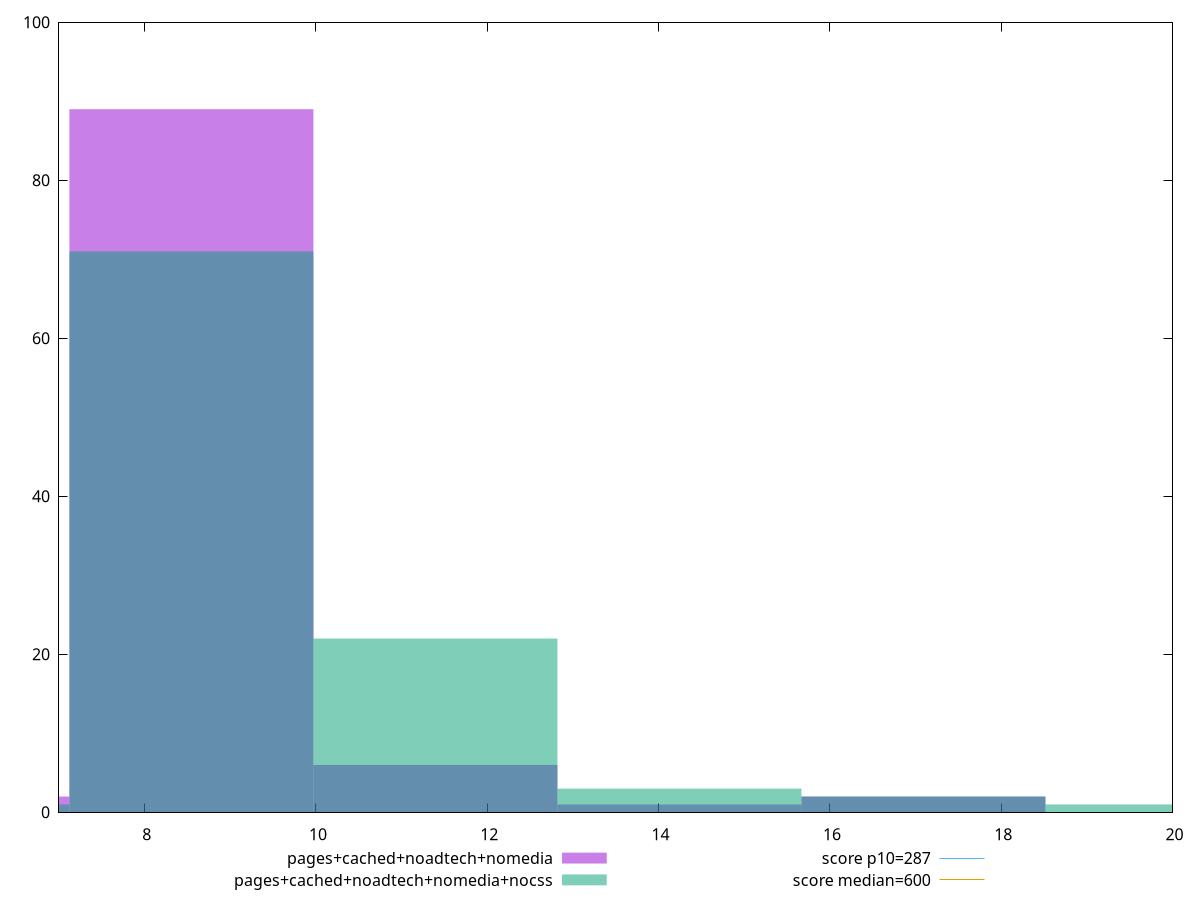reset

$pagesCachedNoadtechNomedia <<EOF
14.243375736156445 1
8.546025441693867 89
11.394700588925156 6
5.697350294462578 2
17.092050883387735 2
EOF

$pagesCachedNoadtechNomediaNocss <<EOF
14.243375736156445 3
8.546025441693867 71
11.394700588925156 22
17.092050883387735 2
5.697350294462578 1
19.94072603061902 1
EOF

set key outside below
set boxwidth 2.848675147231289
set xrange [7:20]
set yrange [0:100]
set trange [0:100]
set style fill transparent solid 0.5 noborder

set parametric
set terminal svg size 640, 500 enhanced background rgb 'white'
set output "report_00018_2021-02-10T15-25-16.877Z/total-blocking-time/comparison/histogram/3_vs_4.svg"

plot $pagesCachedNoadtechNomedia title "pages+cached+noadtech+nomedia" with boxes, \
     $pagesCachedNoadtechNomediaNocss title "pages+cached+noadtech+nomedia+nocss" with boxes, \
     287,t title "score p10=287", \
     600,t title "score median=600"

reset
